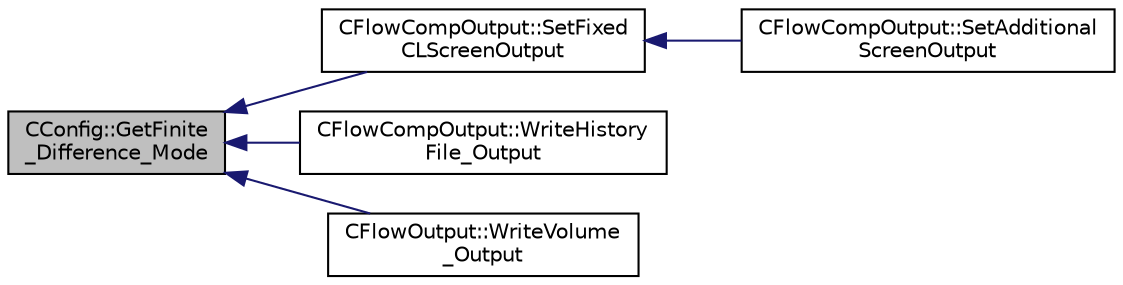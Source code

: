 digraph "CConfig::GetFinite_Difference_Mode"
{
  edge [fontname="Helvetica",fontsize="10",labelfontname="Helvetica",labelfontsize="10"];
  node [fontname="Helvetica",fontsize="10",shape=record];
  rankdir="LR";
  Node3208 [label="CConfig::GetFinite\l_Difference_Mode",height=0.2,width=0.4,color="black", fillcolor="grey75", style="filled", fontcolor="black"];
  Node3208 -> Node3209 [dir="back",color="midnightblue",fontsize="10",style="solid",fontname="Helvetica"];
  Node3209 [label="CFlowCompOutput::SetFixed\lCLScreenOutput",height=0.2,width=0.4,color="black", fillcolor="white", style="filled",URL="$class_c_flow_comp_output.html#a5f8640bafa6e69a7681c8b26e1058cf8",tooltip="Write additional output for fixed CL mode. "];
  Node3209 -> Node3210 [dir="back",color="midnightblue",fontsize="10",style="solid",fontname="Helvetica"];
  Node3210 [label="CFlowCompOutput::SetAdditional\lScreenOutput",height=0.2,width=0.4,color="black", fillcolor="white", style="filled",URL="$class_c_flow_comp_output.html#a3f892f5388328b73fe4d70128ac06494",tooltip="Write any additional output defined for the current solver. "];
  Node3208 -> Node3211 [dir="back",color="midnightblue",fontsize="10",style="solid",fontname="Helvetica"];
  Node3211 [label="CFlowCompOutput::WriteHistory\lFile_Output",height=0.2,width=0.4,color="black", fillcolor="white", style="filled",URL="$class_c_flow_comp_output.html#a31720df9bf9ccd16a5270df005cb99eb",tooltip="Determines if the history file output. "];
  Node3208 -> Node3212 [dir="back",color="midnightblue",fontsize="10",style="solid",fontname="Helvetica"];
  Node3212 [label="CFlowOutput::WriteVolume\l_Output",height=0.2,width=0.4,color="black", fillcolor="white", style="filled",URL="$class_c_flow_output.html#ae6998c7416364eb2faeddea9cae5944a",tooltip="Determines if the the volume output should be written. "];
}
